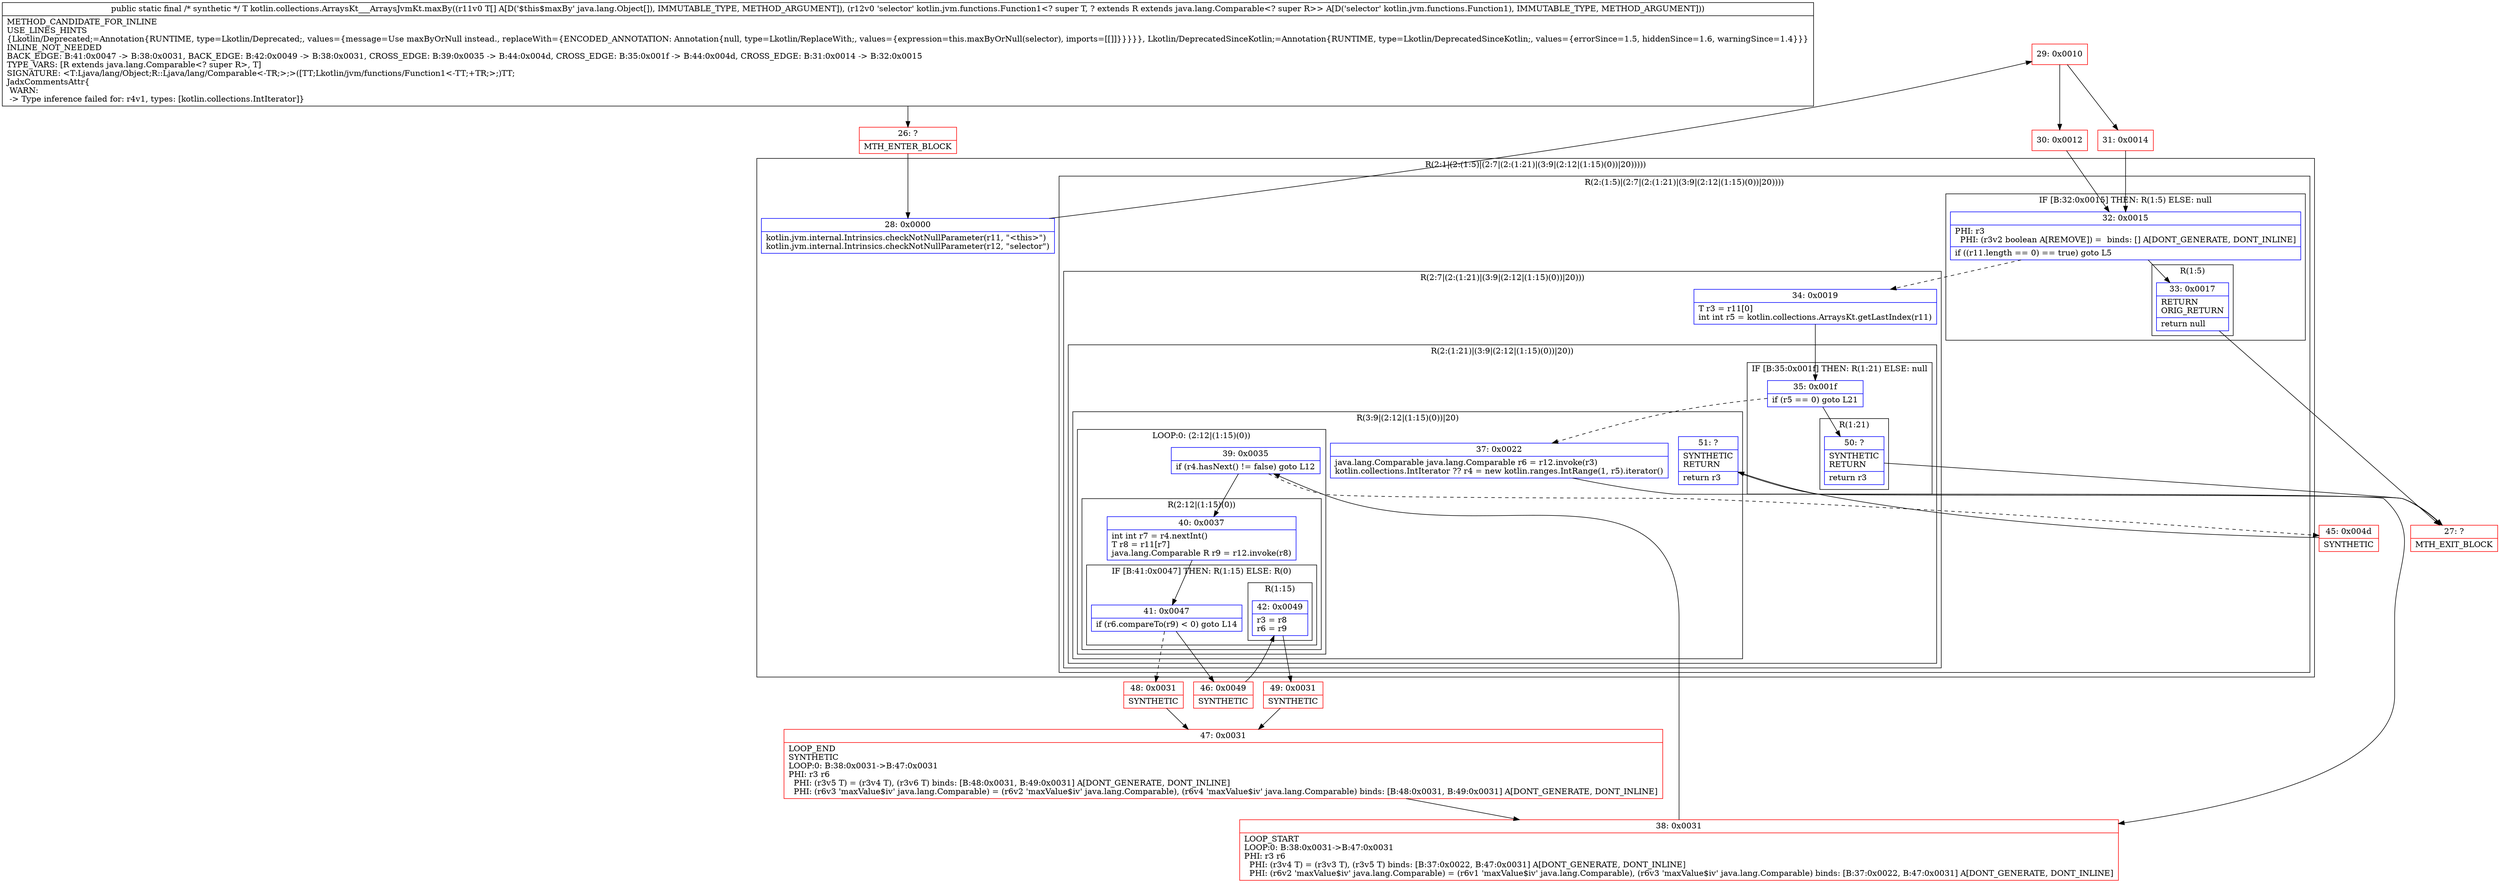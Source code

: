 digraph "CFG forkotlin.collections.ArraysKt___ArraysJvmKt.maxBy([Ljava\/lang\/Object;Lkotlin\/jvm\/functions\/Function1;)Ljava\/lang\/Object;" {
subgraph cluster_Region_369997018 {
label = "R(2:1|(2:(1:5)|(2:7|(2:(1:21)|(3:9|(2:12|(1:15)(0))|20)))))";
node [shape=record,color=blue];
Node_28 [shape=record,label="{28\:\ 0x0000|kotlin.jvm.internal.Intrinsics.checkNotNullParameter(r11, \"\<this\>\")\lkotlin.jvm.internal.Intrinsics.checkNotNullParameter(r12, \"selector\")\l}"];
subgraph cluster_Region_1134778173 {
label = "R(2:(1:5)|(2:7|(2:(1:21)|(3:9|(2:12|(1:15)(0))|20))))";
node [shape=record,color=blue];
subgraph cluster_IfRegion_1947381117 {
label = "IF [B:32:0x0015] THEN: R(1:5) ELSE: null";
node [shape=record,color=blue];
Node_32 [shape=record,label="{32\:\ 0x0015|PHI: r3 \l  PHI: (r3v2 boolean A[REMOVE]) =  binds: [] A[DONT_GENERATE, DONT_INLINE]\l|if ((r11.length == 0) == true) goto L5\l}"];
subgraph cluster_Region_649612346 {
label = "R(1:5)";
node [shape=record,color=blue];
Node_33 [shape=record,label="{33\:\ 0x0017|RETURN\lORIG_RETURN\l|return null\l}"];
}
}
subgraph cluster_Region_1047865468 {
label = "R(2:7|(2:(1:21)|(3:9|(2:12|(1:15)(0))|20)))";
node [shape=record,color=blue];
Node_34 [shape=record,label="{34\:\ 0x0019|T r3 = r11[0]\lint int r5 = kotlin.collections.ArraysKt.getLastIndex(r11)\l}"];
subgraph cluster_Region_1567135571 {
label = "R(2:(1:21)|(3:9|(2:12|(1:15)(0))|20))";
node [shape=record,color=blue];
subgraph cluster_IfRegion_2117114366 {
label = "IF [B:35:0x001f] THEN: R(1:21) ELSE: null";
node [shape=record,color=blue];
Node_35 [shape=record,label="{35\:\ 0x001f|if (r5 == 0) goto L21\l}"];
subgraph cluster_Region_1849683978 {
label = "R(1:21)";
node [shape=record,color=blue];
Node_50 [shape=record,label="{50\:\ ?|SYNTHETIC\lRETURN\l|return r3\l}"];
}
}
subgraph cluster_Region_1771137656 {
label = "R(3:9|(2:12|(1:15)(0))|20)";
node [shape=record,color=blue];
Node_37 [shape=record,label="{37\:\ 0x0022|java.lang.Comparable java.lang.Comparable r6 = r12.invoke(r3)\lkotlin.collections.IntIterator ?? r4 = new kotlin.ranges.IntRange(1, r5).iterator()\l}"];
subgraph cluster_LoopRegion_1808427718 {
label = "LOOP:0: (2:12|(1:15)(0))";
node [shape=record,color=blue];
Node_39 [shape=record,label="{39\:\ 0x0035|if (r4.hasNext() != false) goto L12\l}"];
subgraph cluster_Region_166334317 {
label = "R(2:12|(1:15)(0))";
node [shape=record,color=blue];
Node_40 [shape=record,label="{40\:\ 0x0037|int int r7 = r4.nextInt()\lT r8 = r11[r7]\ljava.lang.Comparable R r9 = r12.invoke(r8)\l}"];
subgraph cluster_IfRegion_2061789744 {
label = "IF [B:41:0x0047] THEN: R(1:15) ELSE: R(0)";
node [shape=record,color=blue];
Node_41 [shape=record,label="{41\:\ 0x0047|if (r6.compareTo(r9) \< 0) goto L14\l}"];
subgraph cluster_Region_137468980 {
label = "R(1:15)";
node [shape=record,color=blue];
Node_42 [shape=record,label="{42\:\ 0x0049|r3 = r8\lr6 = r9\l}"];
}
subgraph cluster_Region_78326140 {
label = "R(0)";
node [shape=record,color=blue];
}
}
}
}
Node_51 [shape=record,label="{51\:\ ?|SYNTHETIC\lRETURN\l|return r3\l}"];
}
}
}
}
}
Node_26 [shape=record,color=red,label="{26\:\ ?|MTH_ENTER_BLOCK\l}"];
Node_29 [shape=record,color=red,label="{29\:\ 0x0010}"];
Node_30 [shape=record,color=red,label="{30\:\ 0x0012}"];
Node_27 [shape=record,color=red,label="{27\:\ ?|MTH_EXIT_BLOCK\l}"];
Node_38 [shape=record,color=red,label="{38\:\ 0x0031|LOOP_START\lLOOP:0: B:38:0x0031\-\>B:47:0x0031\lPHI: r3 r6 \l  PHI: (r3v4 T) = (r3v3 T), (r3v5 T) binds: [B:37:0x0022, B:47:0x0031] A[DONT_GENERATE, DONT_INLINE]\l  PHI: (r6v2 'maxValue$iv' java.lang.Comparable) = (r6v1 'maxValue$iv' java.lang.Comparable), (r6v3 'maxValue$iv' java.lang.Comparable) binds: [B:37:0x0022, B:47:0x0031] A[DONT_GENERATE, DONT_INLINE]\l}"];
Node_46 [shape=record,color=red,label="{46\:\ 0x0049|SYNTHETIC\l}"];
Node_49 [shape=record,color=red,label="{49\:\ 0x0031|SYNTHETIC\l}"];
Node_47 [shape=record,color=red,label="{47\:\ 0x0031|LOOP_END\lSYNTHETIC\lLOOP:0: B:38:0x0031\-\>B:47:0x0031\lPHI: r3 r6 \l  PHI: (r3v5 T) = (r3v4 T), (r3v6 T) binds: [B:48:0x0031, B:49:0x0031] A[DONT_GENERATE, DONT_INLINE]\l  PHI: (r6v3 'maxValue$iv' java.lang.Comparable) = (r6v2 'maxValue$iv' java.lang.Comparable), (r6v4 'maxValue$iv' java.lang.Comparable) binds: [B:48:0x0031, B:49:0x0031] A[DONT_GENERATE, DONT_INLINE]\l}"];
Node_48 [shape=record,color=red,label="{48\:\ 0x0031|SYNTHETIC\l}"];
Node_45 [shape=record,color=red,label="{45\:\ 0x004d|SYNTHETIC\l}"];
Node_31 [shape=record,color=red,label="{31\:\ 0x0014}"];
MethodNode[shape=record,label="{public static final \/* synthetic *\/ T kotlin.collections.ArraysKt___ArraysJvmKt.maxBy((r11v0 T[] A[D('$this$maxBy' java.lang.Object[]), IMMUTABLE_TYPE, METHOD_ARGUMENT]), (r12v0 'selector' kotlin.jvm.functions.Function1\<? super T, ? extends R extends java.lang.Comparable\<? super R\>\> A[D('selector' kotlin.jvm.functions.Function1), IMMUTABLE_TYPE, METHOD_ARGUMENT]))  | METHOD_CANDIDATE_FOR_INLINE\lUSE_LINES_HINTS\l\{Lkotlin\/Deprecated;=Annotation\{RUNTIME, type=Lkotlin\/Deprecated;, values=\{message=Use maxByOrNull instead., replaceWith=\{ENCODED_ANNOTATION: Annotation\{null, type=Lkotlin\/ReplaceWith;, values=\{expression=this.maxByOrNull(selector), imports=[[]]\}\}\}\}\}, Lkotlin\/DeprecatedSinceKotlin;=Annotation\{RUNTIME, type=Lkotlin\/DeprecatedSinceKotlin;, values=\{errorSince=1.5, hiddenSince=1.6, warningSince=1.4\}\}\}\lINLINE_NOT_NEEDED\lBACK_EDGE: B:41:0x0047 \-\> B:38:0x0031, BACK_EDGE: B:42:0x0049 \-\> B:38:0x0031, CROSS_EDGE: B:39:0x0035 \-\> B:44:0x004d, CROSS_EDGE: B:35:0x001f \-\> B:44:0x004d, CROSS_EDGE: B:31:0x0014 \-\> B:32:0x0015\lTYPE_VARS: [R extends java.lang.Comparable\<? super R\>, T]\lSIGNATURE: \<T:Ljava\/lang\/Object;R::Ljava\/lang\/Comparable\<\-TR;\>;\>([TT;Lkotlin\/jvm\/functions\/Function1\<\-TT;+TR;\>;)TT;\lJadxCommentsAttr\{\l WARN: \l \-\> Type inference failed for: r4v1, types: [kotlin.collections.IntIterator]\}\l}"];
MethodNode -> Node_26;Node_28 -> Node_29;
Node_32 -> Node_33;
Node_32 -> Node_34[style=dashed];
Node_33 -> Node_27;
Node_34 -> Node_35;
Node_35 -> Node_37[style=dashed];
Node_35 -> Node_50;
Node_50 -> Node_27;
Node_37 -> Node_38;
Node_39 -> Node_40;
Node_39 -> Node_45[style=dashed];
Node_40 -> Node_41;
Node_41 -> Node_46;
Node_41 -> Node_48[style=dashed];
Node_42 -> Node_49;
Node_51 -> Node_27;
Node_26 -> Node_28;
Node_29 -> Node_30;
Node_29 -> Node_31;
Node_30 -> Node_32;
Node_38 -> Node_39;
Node_46 -> Node_42;
Node_49 -> Node_47;
Node_47 -> Node_38;
Node_48 -> Node_47;
Node_45 -> Node_51;
Node_31 -> Node_32;
}

